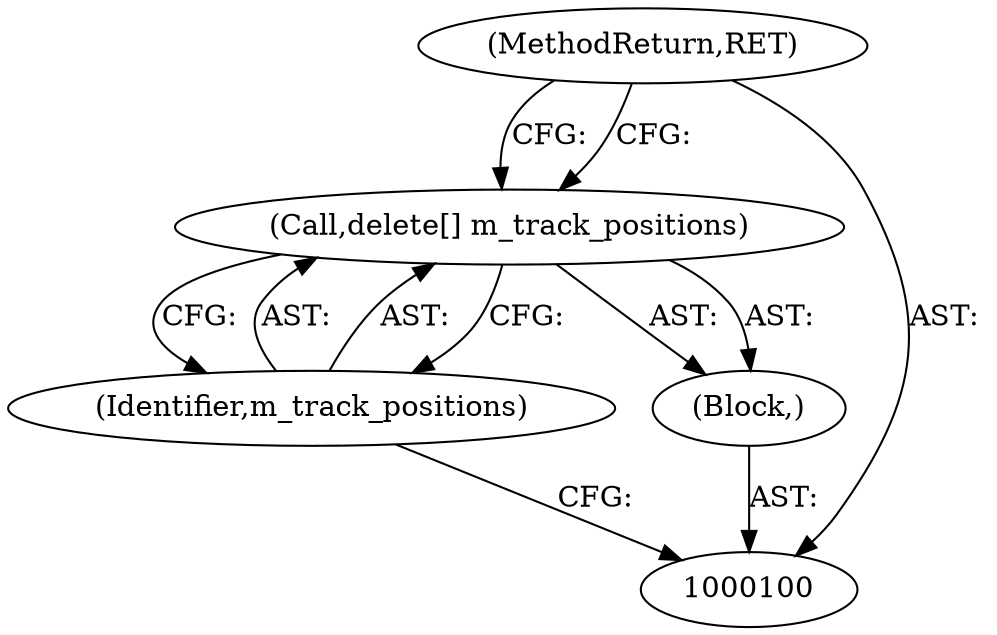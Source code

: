 digraph "1_Android_04839626ed859623901ebd3a5fd483982186b59d_224" {
"1000104" [label="(MethodReturn,RET)"];
"1000101" [label="(Block,)"];
"1000103" [label="(Identifier,m_track_positions)"];
"1000102" [label="(Call,delete[] m_track_positions)"];
"1000104" -> "1000100"  [label="AST: "];
"1000104" -> "1000102"  [label="CFG: "];
"1000101" -> "1000100"  [label="AST: "];
"1000102" -> "1000101"  [label="AST: "];
"1000103" -> "1000102"  [label="AST: "];
"1000103" -> "1000100"  [label="CFG: "];
"1000102" -> "1000103"  [label="CFG: "];
"1000102" -> "1000101"  [label="AST: "];
"1000102" -> "1000103"  [label="CFG: "];
"1000103" -> "1000102"  [label="AST: "];
"1000104" -> "1000102"  [label="CFG: "];
}
